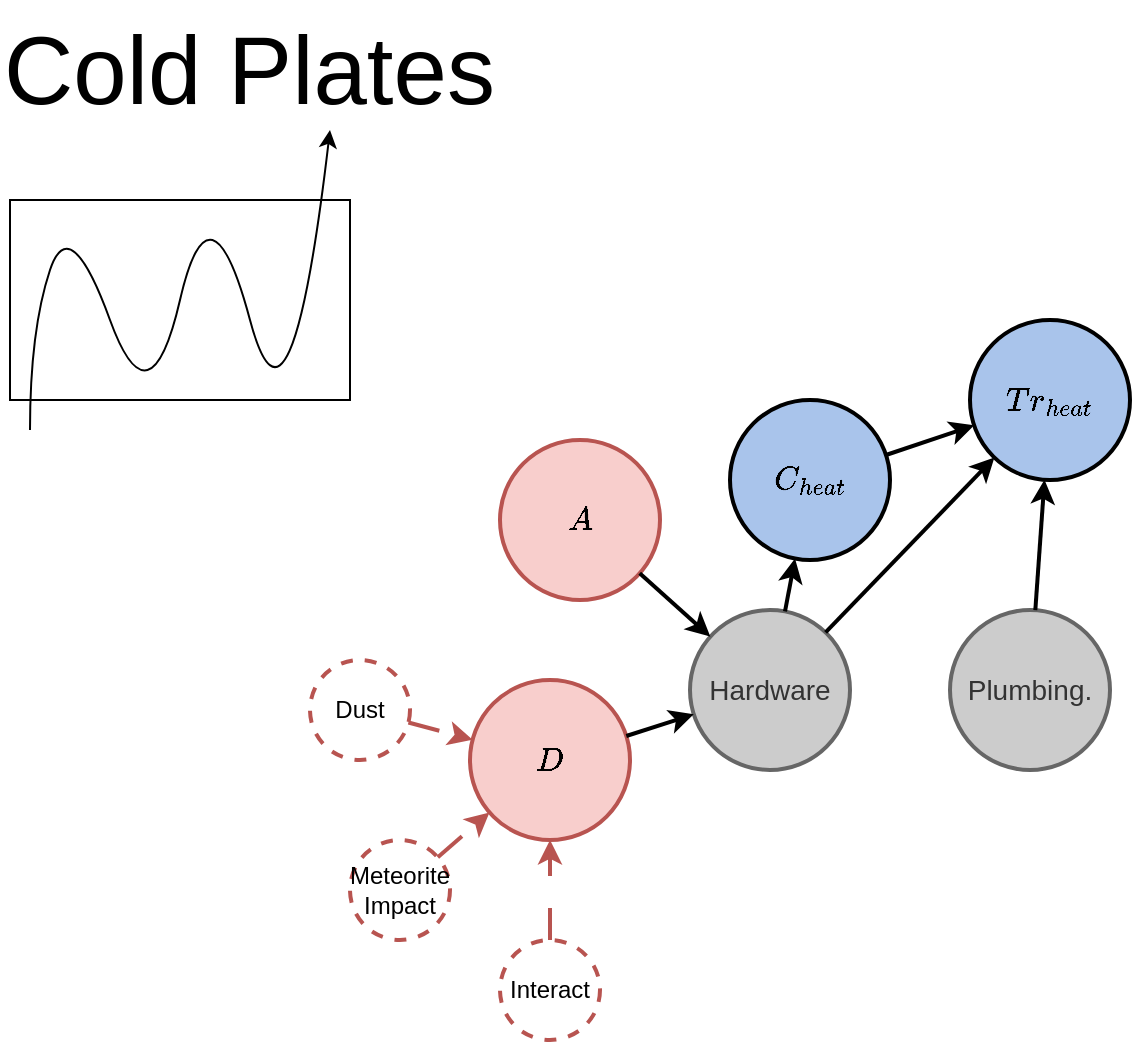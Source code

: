 <mxfile version="22.1.21" type="device" pages="2">
  <diagram name="Cold Plate" id="AwC3xVd8mV8jzIeykbcd">
    <mxGraphModel dx="-2815" dy="1786" grid="1" gridSize="10" guides="1" tooltips="1" connect="1" arrows="1" fold="1" page="1" pageScale="1" pageWidth="850" pageHeight="1100" math="1" shadow="0">
      <root>
        <mxCell id="0" />
        <mxCell id="1" parent="0" />
        <mxCell id="6WotAE15Ne2qhox48cxm-2" value="&lt;font style=&quot;font-size: 14px;&quot;&gt;$$Tr_{heat}$$&lt;/font&gt;" style="ellipse;whiteSpace=wrap;html=1;aspect=fixed;fillColor=#A9C4EB;strokeWidth=2;" parent="1" vertex="1">
          <mxGeometry x="4440" y="-80" width="80" height="80" as="geometry" />
        </mxCell>
        <mxCell id="6WotAE15Ne2qhox48cxm-16" value="&lt;div style=&quot;text-align: center;&quot;&gt;&lt;font style=&quot;font-size: 48px;&quot;&gt;Cold Plates&lt;/font&gt;&lt;/div&gt;" style="text;whiteSpace=wrap;html=1;fillColor=none;" parent="1" vertex="1">
          <mxGeometry x="3955" y="-240" width="300" height="40" as="geometry" />
        </mxCell>
        <mxCell id="6WotAE15Ne2qhox48cxm-21" value="&lt;font style=&quot;font-size: 14px;&quot;&gt;Plumbing.&lt;/font&gt;" style="ellipse;whiteSpace=wrap;html=1;aspect=fixed;fillColor=#CCCCCC;strokeColor=#666666;strokeWidth=2;fontColor=#333333;" parent="1" vertex="1">
          <mxGeometry x="4430" y="65" width="80" height="80" as="geometry" />
        </mxCell>
        <mxCell id="6WotAE15Ne2qhox48cxm-26" value="&lt;font style=&quot;font-size: 14px;&quot;&gt;$$C_{heat}$$&lt;/font&gt;" style="ellipse;whiteSpace=wrap;html=1;aspect=fixed;fillColor=#A9C4EB;strokeWidth=2;" parent="1" vertex="1">
          <mxGeometry x="4320" y="-40" width="80" height="80" as="geometry" />
        </mxCell>
        <mxCell id="6WotAE15Ne2qhox48cxm-28" value="&lt;font style=&quot;font-size: 14px;&quot;&gt;Hardware&lt;/font&gt;" style="ellipse;whiteSpace=wrap;html=1;aspect=fixed;fillColor=#CCCCCC;strokeColor=#666666;strokeWidth=2;fontColor=#333333;" parent="1" vertex="1">
          <mxGeometry x="4300" y="65" width="80" height="80" as="geometry" />
        </mxCell>
        <mxCell id="6WotAE15Ne2qhox48cxm-32" value="" style="rounded=0;whiteSpace=wrap;html=1;" parent="1" vertex="1">
          <mxGeometry x="3960" y="-140" width="170" height="100" as="geometry" />
        </mxCell>
        <mxCell id="6WotAE15Ne2qhox48cxm-35" value="" style="curved=1;endArrow=classic;html=1;rounded=0;" parent="1" edge="1">
          <mxGeometry width="50" height="50" relative="1" as="geometry">
            <mxPoint x="3970" y="-25" as="sourcePoint" />
            <mxPoint x="4120" y="-175" as="targetPoint" />
            <Array as="points">
              <mxPoint x="3970" y="-75" />
              <mxPoint x="3990" y="-135" />
              <mxPoint x="4030" y="-25" />
              <mxPoint x="4060" y="-155" />
              <mxPoint x="4100" y="-5" />
            </Array>
          </mxGeometry>
        </mxCell>
        <mxCell id="6WotAE15Ne2qhox48cxm-36" value="" style="endArrow=classic;html=1;rounded=0;strokeWidth=2;" parent="1" source="6WotAE15Ne2qhox48cxm-28" target="6WotAE15Ne2qhox48cxm-26" edge="1">
          <mxGeometry width="50" height="50" relative="1" as="geometry">
            <mxPoint x="4090" y="-50" as="sourcePoint" />
            <mxPoint x="4140" y="-100" as="targetPoint" />
          </mxGeometry>
        </mxCell>
        <mxCell id="6WotAE15Ne2qhox48cxm-38" value="" style="endArrow=classic;html=1;rounded=0;strokeWidth=2;" parent="1" source="6WotAE15Ne2qhox48cxm-21" target="6WotAE15Ne2qhox48cxm-2" edge="1">
          <mxGeometry width="50" height="50" relative="1" as="geometry">
            <mxPoint x="4378" y="87" as="sourcePoint" />
            <mxPoint x="4423.698" y="53.366" as="targetPoint" />
          </mxGeometry>
        </mxCell>
        <mxCell id="6WotAE15Ne2qhox48cxm-41" value="" style="endArrow=classic;html=1;rounded=0;strokeWidth=2;" parent="1" source="6WotAE15Ne2qhox48cxm-26" target="6WotAE15Ne2qhox48cxm-2" edge="1">
          <mxGeometry width="50" height="50" relative="1" as="geometry">
            <mxPoint x="4415" y="42" as="sourcePoint" />
            <mxPoint x="4377" as="targetPoint" />
          </mxGeometry>
        </mxCell>
        <mxCell id="6WotAE15Ne2qhox48cxm-42" value="&lt;font style=&quot;font-size: 14px;&quot;&gt;$$D$$&lt;/font&gt;" style="ellipse;whiteSpace=wrap;html=1;aspect=fixed;fillColor=#f8cecc;strokeColor=#b85450;strokeWidth=2;" parent="1" vertex="1">
          <mxGeometry x="4190" y="100" width="80" height="80" as="geometry" />
        </mxCell>
        <mxCell id="6WotAE15Ne2qhox48cxm-46" value="&lt;font style=&quot;font-size: 14px;&quot;&gt;$$A$$&lt;/font&gt;" style="ellipse;whiteSpace=wrap;html=1;aspect=fixed;fillColor=#f8cecc;strokeColor=#b85450;strokeWidth=2;" parent="1" vertex="1">
          <mxGeometry x="4205" y="-20" width="80" height="80" as="geometry" />
        </mxCell>
        <mxCell id="6WotAE15Ne2qhox48cxm-48" value="" style="endArrow=classic;html=1;rounded=0;strokeWidth=2;" parent="1" source="6WotAE15Ne2qhox48cxm-42" target="6WotAE15Ne2qhox48cxm-28" edge="1">
          <mxGeometry width="50" height="50" relative="1" as="geometry">
            <mxPoint x="4383" y="92" as="sourcePoint" />
            <mxPoint x="4426" y="63" as="targetPoint" />
          </mxGeometry>
        </mxCell>
        <mxCell id="6WotAE15Ne2qhox48cxm-49" value="" style="endArrow=classic;html=1;rounded=0;strokeWidth=2;" parent="1" source="6WotAE15Ne2qhox48cxm-46" target="6WotAE15Ne2qhox48cxm-28" edge="1">
          <mxGeometry width="50" height="50" relative="1" as="geometry">
            <mxPoint x="4278" y="138" as="sourcePoint" />
            <mxPoint x="4419.178" y="54.932" as="targetPoint" />
          </mxGeometry>
        </mxCell>
        <mxCell id="6WotAE15Ne2qhox48cxm-50" value="&lt;font style=&quot;font-size: 12px;&quot;&gt;Meteorite Impact&lt;/font&gt;" style="ellipse;whiteSpace=wrap;html=1;aspect=fixed;strokeWidth=2;strokeColor=#b85450;fillColor=#ffffff;dashed=1;" parent="1" vertex="1">
          <mxGeometry x="4130" y="180" width="50" height="50" as="geometry" />
        </mxCell>
        <mxCell id="6WotAE15Ne2qhox48cxm-51" value="Interact" style="ellipse;whiteSpace=wrap;html=1;aspect=fixed;strokeWidth=2;strokeColor=#b85450;fillColor=#ffffff;dashed=1;" parent="1" vertex="1">
          <mxGeometry x="4205" y="230" width="50" height="50" as="geometry" />
        </mxCell>
        <mxCell id="6WotAE15Ne2qhox48cxm-52" value="&lt;font style=&quot;font-size: 12px;&quot;&gt;Dust&lt;/font&gt;" style="ellipse;whiteSpace=wrap;html=1;aspect=fixed;strokeWidth=2;strokeColor=#b85450;fillColor=#ffffff;dashed=1;" parent="1" vertex="1">
          <mxGeometry x="4110" y="90" width="50" height="50" as="geometry" />
        </mxCell>
        <mxCell id="6WotAE15Ne2qhox48cxm-54" value="" style="endArrow=classic;html=1;rounded=0;strokeColor=#B85450;dashed=1;dashPattern=8 8;strokeWidth=2;" parent="1" source="6WotAE15Ne2qhox48cxm-51" target="6WotAE15Ne2qhox48cxm-42" edge="1">
          <mxGeometry width="50" height="50" relative="1" as="geometry">
            <mxPoint x="4319" y="290" as="sourcePoint" />
            <mxPoint x="4324" y="260" as="targetPoint" />
          </mxGeometry>
        </mxCell>
        <mxCell id="6WotAE15Ne2qhox48cxm-59" value="" style="endArrow=classic;html=1;rounded=0;strokeColor=#B85450;dashed=1;dashPattern=8 8;strokeWidth=2;" parent="1" source="6WotAE15Ne2qhox48cxm-50" target="6WotAE15Ne2qhox48cxm-42" edge="1">
          <mxGeometry width="50" height="50" relative="1" as="geometry">
            <mxPoint x="4196" y="292" as="sourcePoint" />
            <mxPoint x="4219" y="278" as="targetPoint" />
          </mxGeometry>
        </mxCell>
        <mxCell id="6WotAE15Ne2qhox48cxm-60" value="" style="endArrow=classic;html=1;rounded=0;strokeColor=#B85450;dashed=1;dashPattern=8 8;strokeWidth=2;" parent="1" source="6WotAE15Ne2qhox48cxm-52" target="6WotAE15Ne2qhox48cxm-42" edge="1">
          <mxGeometry width="50" height="50" relative="1" as="geometry">
            <mxPoint x="4184" y="199" as="sourcePoint" />
            <mxPoint x="4210" y="176" as="targetPoint" />
          </mxGeometry>
        </mxCell>
        <mxCell id="hpLO0xRprknL59ceCXoo-1" value="" style="endArrow=classic;html=1;rounded=0;strokeWidth=2;" parent="1" source="6WotAE15Ne2qhox48cxm-28" target="6WotAE15Ne2qhox48cxm-2" edge="1">
          <mxGeometry width="50" height="50" relative="1" as="geometry">
            <mxPoint x="4357" y="76" as="sourcePoint" />
            <mxPoint x="4362" y="49" as="targetPoint" />
          </mxGeometry>
        </mxCell>
      </root>
    </mxGraphModel>
  </diagram>
  <diagram id="_PbUMfetWyJ_BUN_kohy" name="Cold Plates - C">
    <mxGraphModel dx="-2134" dy="1784" grid="1" gridSize="10" guides="1" tooltips="1" connect="1" arrows="1" fold="1" page="1" pageScale="1" pageWidth="850" pageHeight="1100" math="1" shadow="0">
      <root>
        <mxCell id="0" />
        <mxCell id="1" parent="0" />
        <mxCell id="gSLX7bVf2hEw5dxdex8d-2" value="" style="ellipse;whiteSpace=wrap;html=1;strokeWidth=3;" parent="1" vertex="1">
          <mxGeometry x="3740" y="-30" width="500" height="470" as="geometry" />
        </mxCell>
        <mxCell id="BABA2aiOpULebvutTsmJ-1" value="&lt;font style=&quot;font-size: 14px;&quot;&gt;$$Tr_{heat}$$&lt;/font&gt;" style="ellipse;whiteSpace=wrap;html=1;aspect=fixed;fillColor=#A9C4EB;strokeWidth=2;" parent="1" vertex="1">
          <mxGeometry x="4100" y="40" width="80" height="80" as="geometry" />
        </mxCell>
        <mxCell id="BABA2aiOpULebvutTsmJ-2" value="&lt;font style=&quot;font-size: 14px;&quot;&gt;Plumbing.&lt;/font&gt;" style="ellipse;whiteSpace=wrap;html=1;aspect=fixed;fillColor=#CCCCCC;strokeColor=#666666;strokeWidth=2;fontColor=#333333;" parent="1" vertex="1">
          <mxGeometry x="4090" y="185" width="80" height="80" as="geometry" />
        </mxCell>
        <mxCell id="BABA2aiOpULebvutTsmJ-3" value="&lt;font style=&quot;font-size: 14px;&quot;&gt;$$C_{heat}$$&lt;/font&gt;" style="ellipse;whiteSpace=wrap;html=1;aspect=fixed;fillColor=#A9C4EB;strokeWidth=2;" parent="1" vertex="1">
          <mxGeometry x="3980" y="80" width="80" height="80" as="geometry" />
        </mxCell>
        <mxCell id="BABA2aiOpULebvutTsmJ-4" value="&lt;font style=&quot;font-size: 14px;&quot;&gt;Hardware&lt;/font&gt;" style="ellipse;whiteSpace=wrap;html=1;aspect=fixed;fillColor=#CCCCCC;strokeColor=#666666;strokeWidth=2;fontColor=#333333;" parent="1" vertex="1">
          <mxGeometry x="3960" y="185" width="80" height="80" as="geometry" />
        </mxCell>
        <mxCell id="BABA2aiOpULebvutTsmJ-5" value="" style="endArrow=classic;html=1;rounded=0;strokeWidth=2;" parent="1" source="BABA2aiOpULebvutTsmJ-4" target="BABA2aiOpULebvutTsmJ-3" edge="1">
          <mxGeometry width="50" height="50" relative="1" as="geometry">
            <mxPoint x="3750" y="70" as="sourcePoint" />
            <mxPoint x="3800" y="20" as="targetPoint" />
          </mxGeometry>
        </mxCell>
        <mxCell id="BABA2aiOpULebvutTsmJ-6" value="" style="endArrow=classic;html=1;rounded=0;strokeWidth=2;" parent="1" source="BABA2aiOpULebvutTsmJ-2" target="BABA2aiOpULebvutTsmJ-1" edge="1">
          <mxGeometry width="50" height="50" relative="1" as="geometry">
            <mxPoint x="4038" y="207" as="sourcePoint" />
            <mxPoint x="4083.698" y="173.366" as="targetPoint" />
          </mxGeometry>
        </mxCell>
        <mxCell id="BABA2aiOpULebvutTsmJ-7" value="" style="endArrow=classic;html=1;rounded=0;strokeWidth=2;" parent="1" source="BABA2aiOpULebvutTsmJ-2" target="BABA2aiOpULebvutTsmJ-3" edge="1">
          <mxGeometry width="50" height="50" relative="1" as="geometry">
            <mxPoint x="4076.126" y="166.839" as="sourcePoint" />
            <mxPoint x="4082" y="169" as="targetPoint" />
          </mxGeometry>
        </mxCell>
        <mxCell id="BABA2aiOpULebvutTsmJ-8" value="" style="endArrow=classic;html=1;rounded=0;strokeWidth=2;" parent="1" source="BABA2aiOpULebvutTsmJ-3" target="BABA2aiOpULebvutTsmJ-1" edge="1">
          <mxGeometry width="50" height="50" relative="1" as="geometry">
            <mxPoint x="4075" y="162" as="sourcePoint" />
            <mxPoint x="4037" y="120" as="targetPoint" />
          </mxGeometry>
        </mxCell>
        <mxCell id="BABA2aiOpULebvutTsmJ-9" value="&lt;font style=&quot;font-size: 14px;&quot;&gt;$$D$$&lt;/font&gt;" style="ellipse;whiteSpace=wrap;html=1;aspect=fixed;fillColor=#f8cecc;strokeColor=#b85450;strokeWidth=2;" parent="1" vertex="1">
          <mxGeometry x="3850" y="220" width="80" height="80" as="geometry" />
        </mxCell>
        <mxCell id="BABA2aiOpULebvutTsmJ-10" value="&lt;font style=&quot;font-size: 14px;&quot;&gt;$$A$$&lt;/font&gt;" style="ellipse;whiteSpace=wrap;html=1;aspect=fixed;fillColor=#f8cecc;strokeColor=#b85450;strokeWidth=2;" parent="1" vertex="1">
          <mxGeometry x="3865" y="100" width="80" height="80" as="geometry" />
        </mxCell>
        <mxCell id="BABA2aiOpULebvutTsmJ-11" value="" style="endArrow=classic;html=1;rounded=0;strokeWidth=2;" parent="1" source="BABA2aiOpULebvutTsmJ-9" target="BABA2aiOpULebvutTsmJ-4" edge="1">
          <mxGeometry width="50" height="50" relative="1" as="geometry">
            <mxPoint x="4043" y="212" as="sourcePoint" />
            <mxPoint x="4086" y="183" as="targetPoint" />
          </mxGeometry>
        </mxCell>
        <mxCell id="BABA2aiOpULebvutTsmJ-12" value="" style="endArrow=classic;html=1;rounded=0;strokeWidth=2;" parent="1" source="BABA2aiOpULebvutTsmJ-10" target="BABA2aiOpULebvutTsmJ-4" edge="1">
          <mxGeometry width="50" height="50" relative="1" as="geometry">
            <mxPoint x="3938" y="258" as="sourcePoint" />
            <mxPoint x="4079.178" y="174.932" as="targetPoint" />
          </mxGeometry>
        </mxCell>
        <mxCell id="BABA2aiOpULebvutTsmJ-13" value="&lt;font style=&quot;font-size: 12px;&quot;&gt;Meteorite Impact&lt;/font&gt;" style="ellipse;whiteSpace=wrap;html=1;aspect=fixed;strokeWidth=2;strokeColor=#b85450;fillColor=#ffffff;dashed=1;" parent="1" vertex="1">
          <mxGeometry x="3790" y="300" width="50" height="50" as="geometry" />
        </mxCell>
        <mxCell id="BABA2aiOpULebvutTsmJ-14" value="Interact" style="ellipse;whiteSpace=wrap;html=1;aspect=fixed;strokeWidth=2;strokeColor=#b85450;fillColor=#ffffff;dashed=1;" parent="1" vertex="1">
          <mxGeometry x="3865" y="350" width="50" height="50" as="geometry" />
        </mxCell>
        <mxCell id="BABA2aiOpULebvutTsmJ-15" value="&lt;font style=&quot;font-size: 12px;&quot;&gt;Dust&lt;/font&gt;" style="ellipse;whiteSpace=wrap;html=1;aspect=fixed;strokeWidth=2;strokeColor=#b85450;fillColor=#ffffff;dashed=1;" parent="1" vertex="1">
          <mxGeometry x="3770" y="210" width="50" height="50" as="geometry" />
        </mxCell>
        <mxCell id="BABA2aiOpULebvutTsmJ-16" value="" style="endArrow=classic;html=1;rounded=0;strokeColor=#B85450;dashed=1;dashPattern=8 8;strokeWidth=2;" parent="1" source="BABA2aiOpULebvutTsmJ-14" target="BABA2aiOpULebvutTsmJ-9" edge="1">
          <mxGeometry width="50" height="50" relative="1" as="geometry">
            <mxPoint x="3979" y="410" as="sourcePoint" />
            <mxPoint x="3984" y="380" as="targetPoint" />
          </mxGeometry>
        </mxCell>
        <mxCell id="BABA2aiOpULebvutTsmJ-17" value="" style="endArrow=classic;html=1;rounded=0;strokeColor=#B85450;dashed=1;dashPattern=8 8;strokeWidth=2;" parent="1" source="BABA2aiOpULebvutTsmJ-13" target="BABA2aiOpULebvutTsmJ-9" edge="1">
          <mxGeometry width="50" height="50" relative="1" as="geometry">
            <mxPoint x="3856" y="412" as="sourcePoint" />
            <mxPoint x="3879" y="398" as="targetPoint" />
          </mxGeometry>
        </mxCell>
        <mxCell id="BABA2aiOpULebvutTsmJ-18" value="" style="endArrow=classic;html=1;rounded=0;strokeColor=#B85450;dashed=1;dashPattern=8 8;strokeWidth=2;" parent="1" source="BABA2aiOpULebvutTsmJ-15" target="BABA2aiOpULebvutTsmJ-9" edge="1">
          <mxGeometry width="50" height="50" relative="1" as="geometry">
            <mxPoint x="3844" y="319" as="sourcePoint" />
            <mxPoint x="3870" y="296" as="targetPoint" />
          </mxGeometry>
        </mxCell>
        <mxCell id="BABA2aiOpULebvutTsmJ-19" value="" style="endArrow=classic;html=1;rounded=0;strokeWidth=2;" parent="1" source="BABA2aiOpULebvutTsmJ-4" target="BABA2aiOpULebvutTsmJ-1" edge="1">
          <mxGeometry width="50" height="50" relative="1" as="geometry">
            <mxPoint x="4017" y="196" as="sourcePoint" />
            <mxPoint x="4022" y="169" as="targetPoint" />
          </mxGeometry>
        </mxCell>
        <mxCell id="gSLX7bVf2hEw5dxdex8d-1" value="&lt;div style=&quot;text-align: center;&quot;&gt;&lt;font style=&quot;font-size: 48px;&quot;&gt;Cold Plates&lt;/font&gt;&lt;/div&gt;" style="text;whiteSpace=wrap;html=1;fillColor=none;" parent="1" vertex="1">
          <mxGeometry x="4040" y="330" width="155" height="40" as="geometry" />
        </mxCell>
      </root>
    </mxGraphModel>
  </diagram>
</mxfile>
